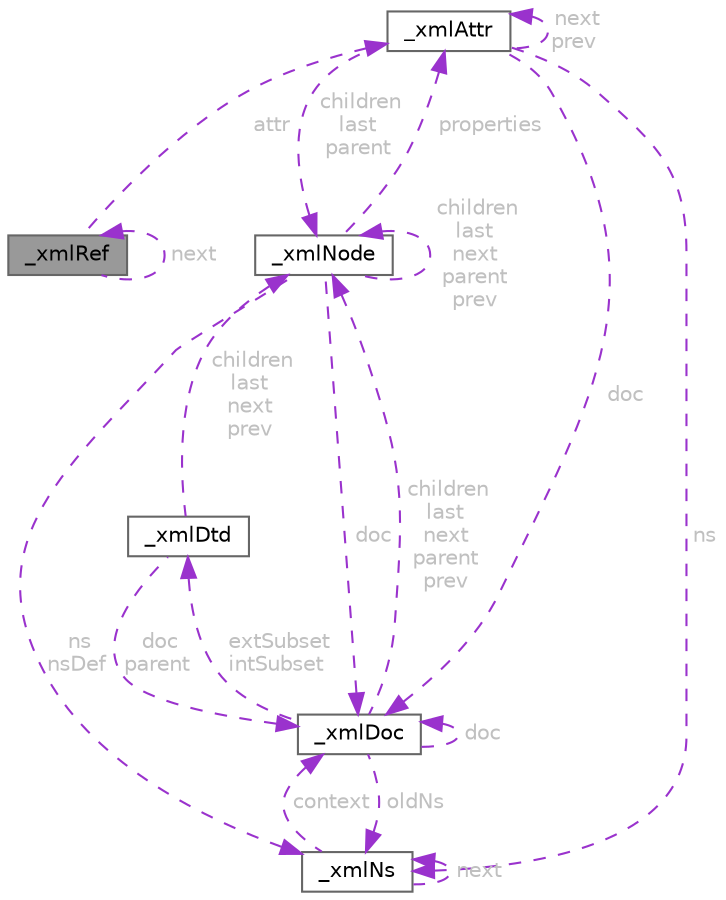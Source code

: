 digraph "_xmlRef"
{
 // LATEX_PDF_SIZE
  bgcolor="transparent";
  edge [fontname=Helvetica,fontsize=10,labelfontname=Helvetica,labelfontsize=10];
  node [fontname=Helvetica,fontsize=10,shape=box,height=0.2,width=0.4];
  Node1 [label="_xmlRef",height=0.2,width=0.4,color="gray40", fillcolor="grey60", style="filled", fontcolor="black",tooltip=" "];
  Node1 -> Node1 [dir="back",color="darkorchid3",style="dashed",label=" next",fontcolor="grey" ];
  Node2 -> Node1 [dir="back",color="darkorchid3",style="dashed",label=" attr",fontcolor="grey" ];
  Node2 [label="_xmlAttr",height=0.2,width=0.4,color="gray40", fillcolor="white", style="filled",URL="$struct__xml_attr.html",tooltip=" "];
  Node3 -> Node2 [dir="back",color="darkorchid3",style="dashed",label=" children\nlast\nparent",fontcolor="grey" ];
  Node3 [label="_xmlNode",height=0.2,width=0.4,color="gray40", fillcolor="white", style="filled",URL="$struct__xml_node.html",tooltip=" "];
  Node3 -> Node3 [dir="back",color="darkorchid3",style="dashed",label=" children\nlast\nnext\nparent\nprev",fontcolor="grey" ];
  Node4 -> Node3 [dir="back",color="darkorchid3",style="dashed",label=" doc",fontcolor="grey" ];
  Node4 [label="_xmlDoc",height=0.2,width=0.4,color="gray40", fillcolor="white", style="filled",URL="$struct__xml_doc.html",tooltip=" "];
  Node3 -> Node4 [dir="back",color="darkorchid3",style="dashed",label=" children\nlast\nnext\nparent\nprev",fontcolor="grey" ];
  Node4 -> Node4 [dir="back",color="darkorchid3",style="dashed",label=" doc",fontcolor="grey" ];
  Node5 -> Node4 [dir="back",color="darkorchid3",style="dashed",label=" extSubset\nintSubset",fontcolor="grey" ];
  Node5 [label="_xmlDtd",height=0.2,width=0.4,color="gray40", fillcolor="white", style="filled",URL="$struct__xml_dtd.html",tooltip=" "];
  Node3 -> Node5 [dir="back",color="darkorchid3",style="dashed",label=" children\nlast\nnext\nprev",fontcolor="grey" ];
  Node4 -> Node5 [dir="back",color="darkorchid3",style="dashed",label=" doc\nparent",fontcolor="grey" ];
  Node6 -> Node4 [dir="back",color="darkorchid3",style="dashed",label=" oldNs",fontcolor="grey" ];
  Node6 [label="_xmlNs",height=0.2,width=0.4,color="gray40", fillcolor="white", style="filled",URL="$struct__xml_ns.html",tooltip=" "];
  Node6 -> Node6 [dir="back",color="darkorchid3",style="dashed",label=" next",fontcolor="grey" ];
  Node4 -> Node6 [dir="back",color="darkorchid3",style="dashed",label=" context",fontcolor="grey" ];
  Node6 -> Node3 [dir="back",color="darkorchid3",style="dashed",label=" ns\nnsDef",fontcolor="grey" ];
  Node2 -> Node3 [dir="back",color="darkorchid3",style="dashed",label=" properties",fontcolor="grey" ];
  Node2 -> Node2 [dir="back",color="darkorchid3",style="dashed",label=" next\nprev",fontcolor="grey" ];
  Node4 -> Node2 [dir="back",color="darkorchid3",style="dashed",label=" doc",fontcolor="grey" ];
  Node6 -> Node2 [dir="back",color="darkorchid3",style="dashed",label=" ns",fontcolor="grey" ];
}
